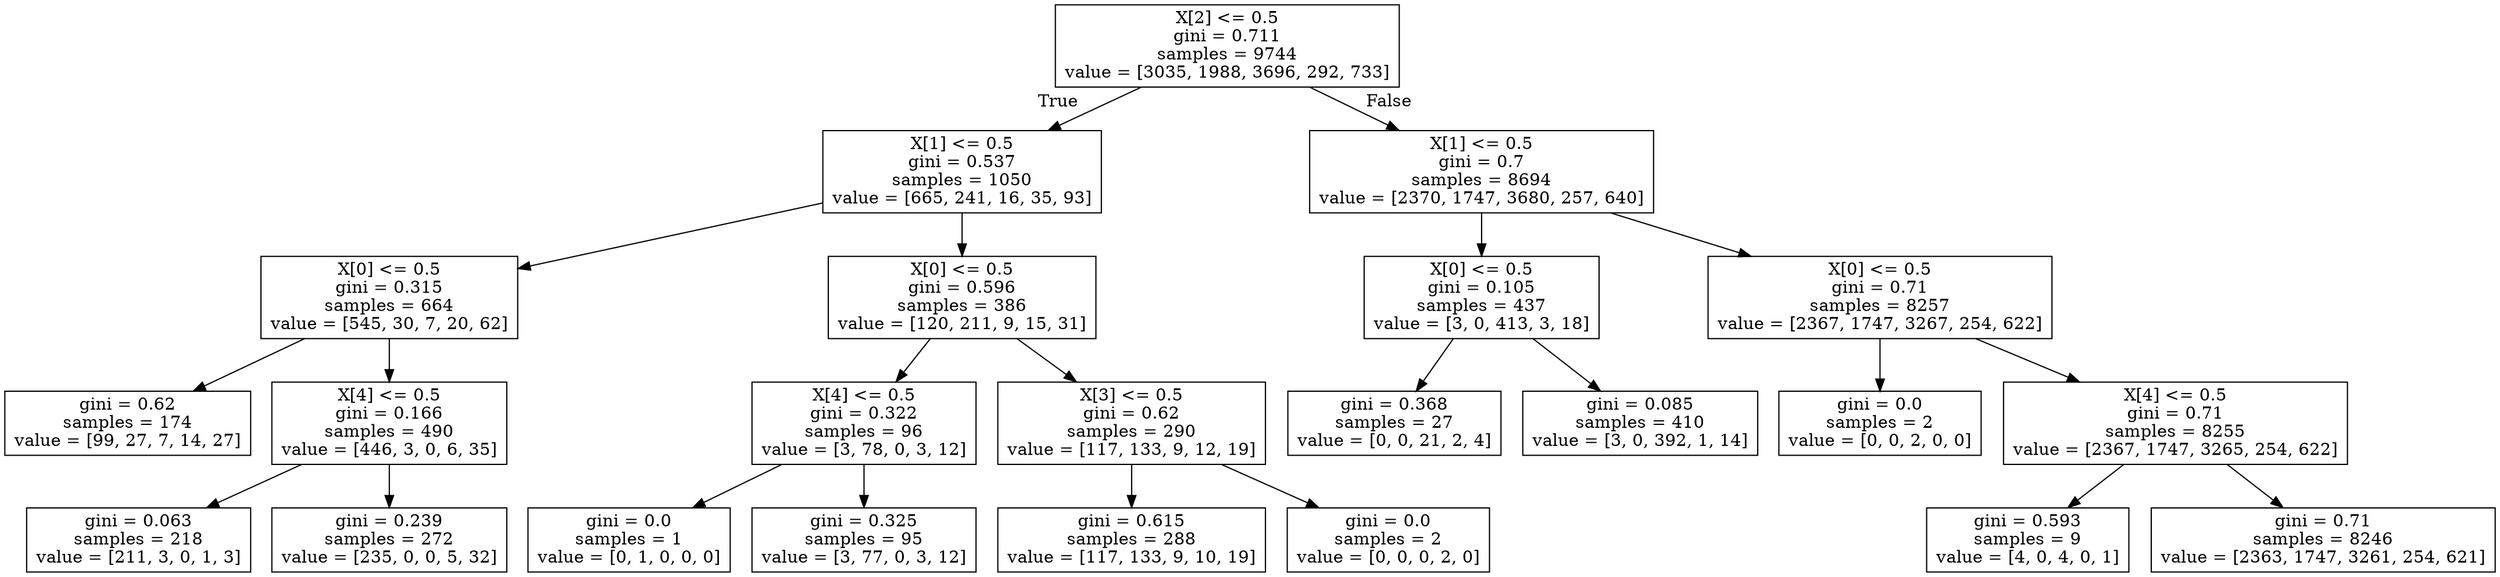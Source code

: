 digraph Tree {
node [shape=box] ;
0 [label="X[2] <= 0.5\ngini = 0.711\nsamples = 9744\nvalue = [3035, 1988, 3696, 292, 733]"] ;
1 [label="X[1] <= 0.5\ngini = 0.537\nsamples = 1050\nvalue = [665, 241, 16, 35, 93]"] ;
0 -> 1 [labeldistance=2.5, labelangle=45, headlabel="True"] ;
2 [label="X[0] <= 0.5\ngini = 0.315\nsamples = 664\nvalue = [545, 30, 7, 20, 62]"] ;
1 -> 2 ;
3 [label="gini = 0.62\nsamples = 174\nvalue = [99, 27, 7, 14, 27]"] ;
2 -> 3 ;
4 [label="X[4] <= 0.5\ngini = 0.166\nsamples = 490\nvalue = [446, 3, 0, 6, 35]"] ;
2 -> 4 ;
5 [label="gini = 0.063\nsamples = 218\nvalue = [211, 3, 0, 1, 3]"] ;
4 -> 5 ;
6 [label="gini = 0.239\nsamples = 272\nvalue = [235, 0, 0, 5, 32]"] ;
4 -> 6 ;
7 [label="X[0] <= 0.5\ngini = 0.596\nsamples = 386\nvalue = [120, 211, 9, 15, 31]"] ;
1 -> 7 ;
8 [label="X[4] <= 0.5\ngini = 0.322\nsamples = 96\nvalue = [3, 78, 0, 3, 12]"] ;
7 -> 8 ;
9 [label="gini = 0.0\nsamples = 1\nvalue = [0, 1, 0, 0, 0]"] ;
8 -> 9 ;
10 [label="gini = 0.325\nsamples = 95\nvalue = [3, 77, 0, 3, 12]"] ;
8 -> 10 ;
11 [label="X[3] <= 0.5\ngini = 0.62\nsamples = 290\nvalue = [117, 133, 9, 12, 19]"] ;
7 -> 11 ;
12 [label="gini = 0.615\nsamples = 288\nvalue = [117, 133, 9, 10, 19]"] ;
11 -> 12 ;
13 [label="gini = 0.0\nsamples = 2\nvalue = [0, 0, 0, 2, 0]"] ;
11 -> 13 ;
14 [label="X[1] <= 0.5\ngini = 0.7\nsamples = 8694\nvalue = [2370, 1747, 3680, 257, 640]"] ;
0 -> 14 [labeldistance=2.5, labelangle=-45, headlabel="False"] ;
15 [label="X[0] <= 0.5\ngini = 0.105\nsamples = 437\nvalue = [3, 0, 413, 3, 18]"] ;
14 -> 15 ;
16 [label="gini = 0.368\nsamples = 27\nvalue = [0, 0, 21, 2, 4]"] ;
15 -> 16 ;
17 [label="gini = 0.085\nsamples = 410\nvalue = [3, 0, 392, 1, 14]"] ;
15 -> 17 ;
18 [label="X[0] <= 0.5\ngini = 0.71\nsamples = 8257\nvalue = [2367, 1747, 3267, 254, 622]"] ;
14 -> 18 ;
19 [label="gini = 0.0\nsamples = 2\nvalue = [0, 0, 2, 0, 0]"] ;
18 -> 19 ;
20 [label="X[4] <= 0.5\ngini = 0.71\nsamples = 8255\nvalue = [2367, 1747, 3265, 254, 622]"] ;
18 -> 20 ;
21 [label="gini = 0.593\nsamples = 9\nvalue = [4, 0, 4, 0, 1]"] ;
20 -> 21 ;
22 [label="gini = 0.71\nsamples = 8246\nvalue = [2363, 1747, 3261, 254, 621]"] ;
20 -> 22 ;
}